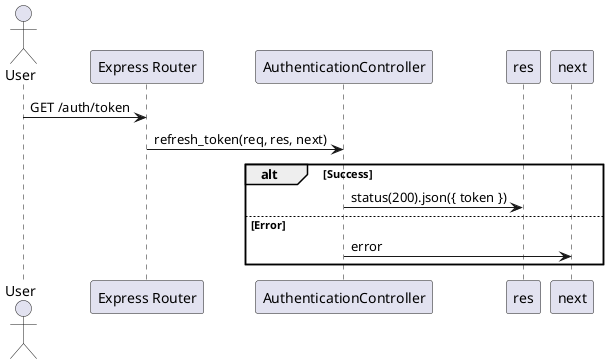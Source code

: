 @startuml
actor User
participant "Express Router" as Router
participant "AuthenticationController" as Controller

User -> Router: GET /auth/token
Router -> Controller: refresh_token(req, res, next)
alt Success
    Controller -> res: status(200).json({ token })
else Error
    Controller -> next: error
end
@enduml